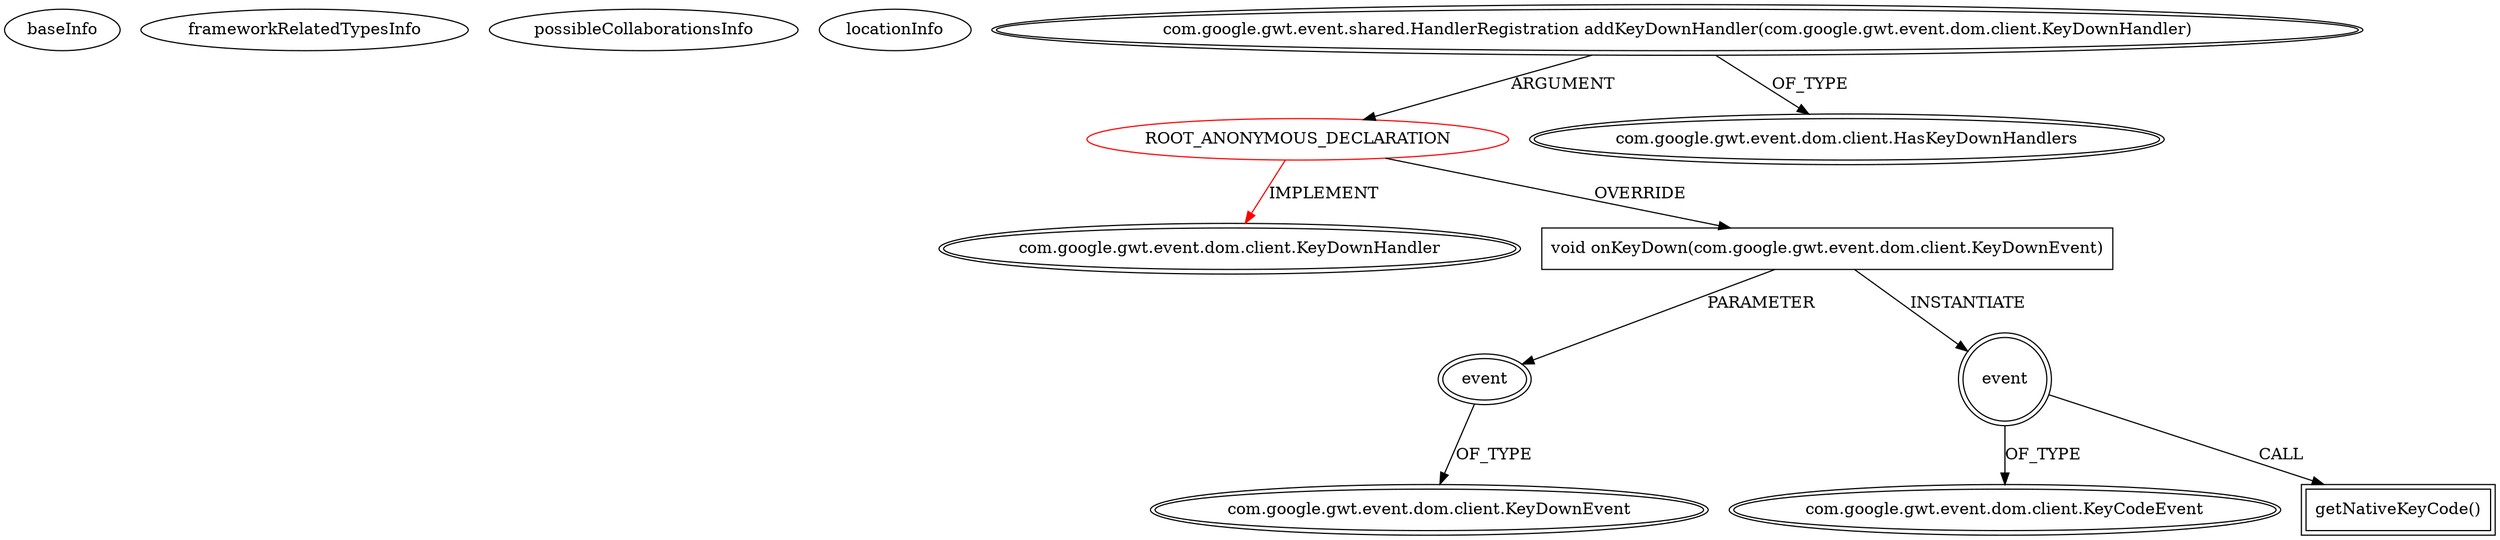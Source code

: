 digraph {
baseInfo[graphId=1375,category="extension_graph",isAnonymous=true,possibleRelation=false]
frameworkRelatedTypesInfo[0="com.google.gwt.event.dom.client.KeyDownHandler"]
possibleCollaborationsInfo[]
locationInfo[projectName="ghillairet-gef-gwt",filePath="/ghillairet-gef-gwt/gef-gwt-master/src/main/java/org/eclipse/swt/widgets/Widget.java",contextSignature="void addListeners()",graphId="1375"]
0[label="ROOT_ANONYMOUS_DECLARATION",vertexType="ROOT_ANONYMOUS_DECLARATION",isFrameworkType=false,color=red]
1[label="com.google.gwt.event.dom.client.KeyDownHandler",vertexType="FRAMEWORK_INTERFACE_TYPE",isFrameworkType=true,peripheries=2]
2[label="com.google.gwt.event.shared.HandlerRegistration addKeyDownHandler(com.google.gwt.event.dom.client.KeyDownHandler)",vertexType="OUTSIDE_CALL",isFrameworkType=true,peripheries=2]
3[label="com.google.gwt.event.dom.client.HasKeyDownHandlers",vertexType="FRAMEWORK_INTERFACE_TYPE",isFrameworkType=true,peripheries=2]
4[label="void onKeyDown(com.google.gwt.event.dom.client.KeyDownEvent)",vertexType="OVERRIDING_METHOD_DECLARATION",isFrameworkType=false,shape=box]
5[label="event",vertexType="PARAMETER_DECLARATION",isFrameworkType=true,peripheries=2]
6[label="com.google.gwt.event.dom.client.KeyDownEvent",vertexType="FRAMEWORK_CLASS_TYPE",isFrameworkType=true,peripheries=2]
7[label="event",vertexType="VARIABLE_EXPRESION",isFrameworkType=true,peripheries=2,shape=circle]
9[label="com.google.gwt.event.dom.client.KeyCodeEvent",vertexType="FRAMEWORK_CLASS_TYPE",isFrameworkType=true,peripheries=2]
8[label="getNativeKeyCode()",vertexType="INSIDE_CALL",isFrameworkType=true,peripheries=2,shape=box]
0->1[label="IMPLEMENT",color=red]
2->0[label="ARGUMENT"]
2->3[label="OF_TYPE"]
0->4[label="OVERRIDE"]
5->6[label="OF_TYPE"]
4->5[label="PARAMETER"]
4->7[label="INSTANTIATE"]
7->9[label="OF_TYPE"]
7->8[label="CALL"]
}

